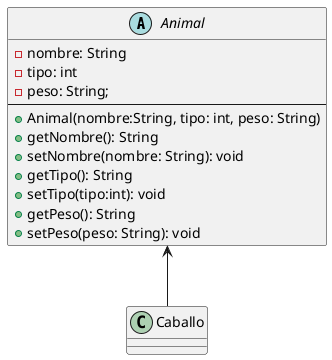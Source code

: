 @startuml
abstract class Animal{
-nombre: String
-tipo: int
-peso: String;
--
+Animal(nombre:String, tipo: int, peso: String)
+getNombre(): String
+setNombre(nombre: String): void
+getTipo(): String
+setTipo(tipo:int): void
+getPeso(): String
+setPeso(peso: String): void
}
class Caballo{

}

Animal<--Caballo
@enduml
